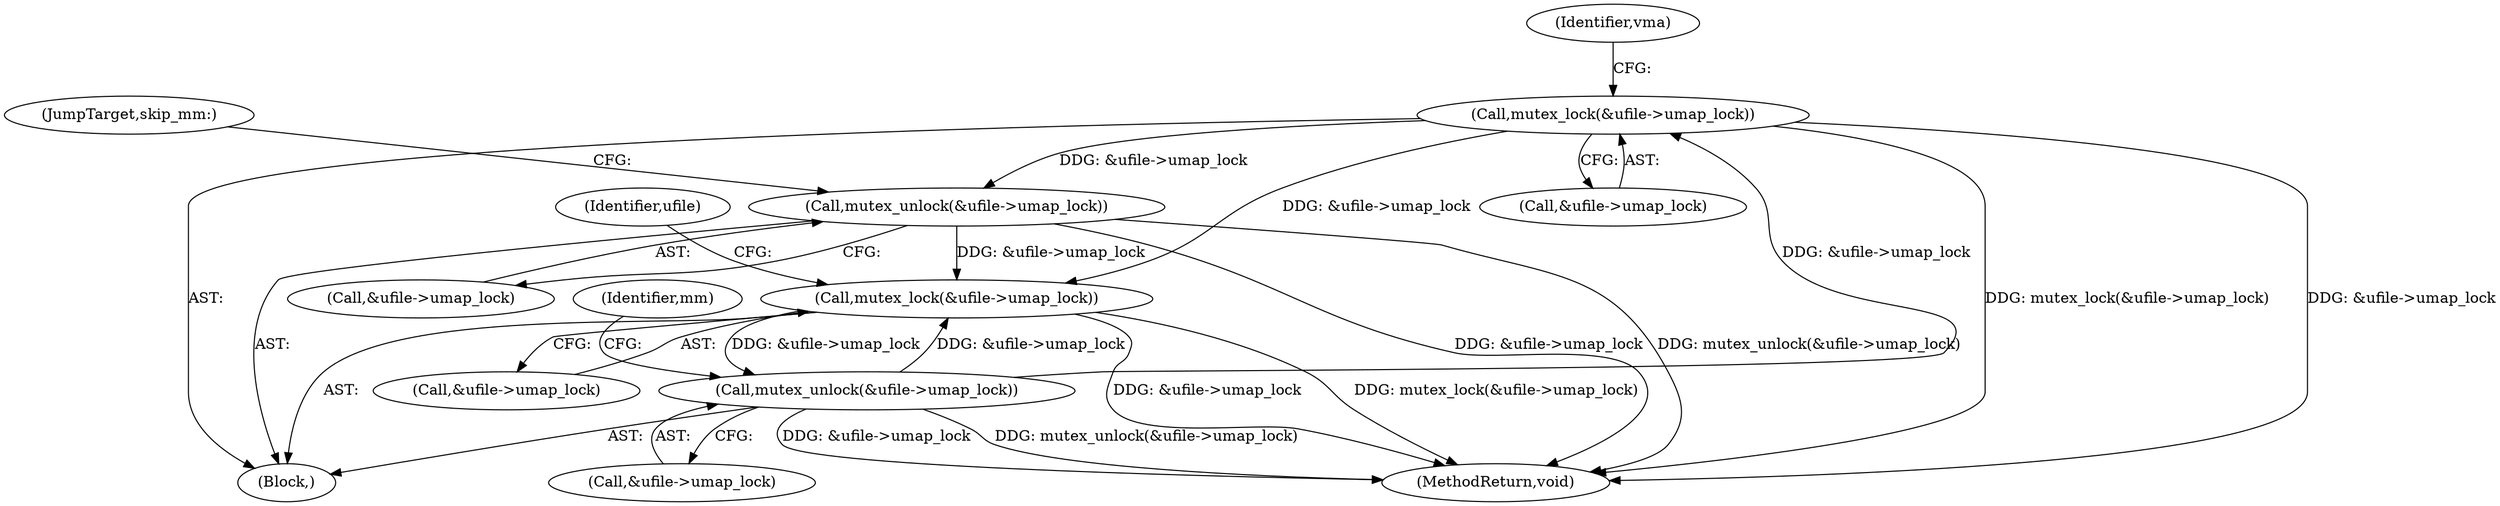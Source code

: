 digraph "0_linux_04f5866e41fb70690e28397487d8bd8eea7d712a@API" {
"1000177" [label="(Call,mutex_lock(&ufile->umap_lock))"];
"1000158" [label="(Call,mutex_unlock(&ufile->umap_lock))"];
"1000119" [label="(Call,mutex_lock(&ufile->umap_lock))"];
"1000221" [label="(Call,mutex_unlock(&ufile->umap_lock))"];
"1000177" [label="(Call,mutex_lock(&ufile->umap_lock))"];
"1000185" [label="(Identifier,vma)"];
"1000120" [label="(Call,&ufile->umap_lock)"];
"1000226" [label="(JumpTarget,skip_mm:)"];
"1000177" [label="(Call,mutex_lock(&ufile->umap_lock))"];
"1000234" [label="(MethodReturn,void)"];
"1000159" [label="(Call,&ufile->umap_lock)"];
"1000119" [label="(Call,mutex_lock(&ufile->umap_lock))"];
"1000165" [label="(Identifier,mm)"];
"1000178" [label="(Call,&ufile->umap_lock)"];
"1000222" [label="(Call,&ufile->umap_lock)"];
"1000158" [label="(Call,mutex_unlock(&ufile->umap_lock))"];
"1000129" [label="(Identifier,ufile)"];
"1000221" [label="(Call,mutex_unlock(&ufile->umap_lock))"];
"1000114" [label="(Block,)"];
"1000177" -> "1000114"  [label="AST: "];
"1000177" -> "1000178"  [label="CFG: "];
"1000178" -> "1000177"  [label="AST: "];
"1000185" -> "1000177"  [label="CFG: "];
"1000177" -> "1000234"  [label="DDG: mutex_lock(&ufile->umap_lock)"];
"1000177" -> "1000234"  [label="DDG: &ufile->umap_lock"];
"1000177" -> "1000119"  [label="DDG: &ufile->umap_lock"];
"1000158" -> "1000177"  [label="DDG: &ufile->umap_lock"];
"1000177" -> "1000221"  [label="DDG: &ufile->umap_lock"];
"1000158" -> "1000114"  [label="AST: "];
"1000158" -> "1000159"  [label="CFG: "];
"1000159" -> "1000158"  [label="AST: "];
"1000165" -> "1000158"  [label="CFG: "];
"1000158" -> "1000234"  [label="DDG: &ufile->umap_lock"];
"1000158" -> "1000234"  [label="DDG: mutex_unlock(&ufile->umap_lock)"];
"1000158" -> "1000119"  [label="DDG: &ufile->umap_lock"];
"1000119" -> "1000158"  [label="DDG: &ufile->umap_lock"];
"1000119" -> "1000114"  [label="AST: "];
"1000119" -> "1000120"  [label="CFG: "];
"1000120" -> "1000119"  [label="AST: "];
"1000129" -> "1000119"  [label="CFG: "];
"1000119" -> "1000234"  [label="DDG: mutex_lock(&ufile->umap_lock)"];
"1000119" -> "1000234"  [label="DDG: &ufile->umap_lock"];
"1000221" -> "1000119"  [label="DDG: &ufile->umap_lock"];
"1000221" -> "1000114"  [label="AST: "];
"1000221" -> "1000222"  [label="CFG: "];
"1000222" -> "1000221"  [label="AST: "];
"1000226" -> "1000221"  [label="CFG: "];
"1000221" -> "1000234"  [label="DDG: mutex_unlock(&ufile->umap_lock)"];
"1000221" -> "1000234"  [label="DDG: &ufile->umap_lock"];
}
